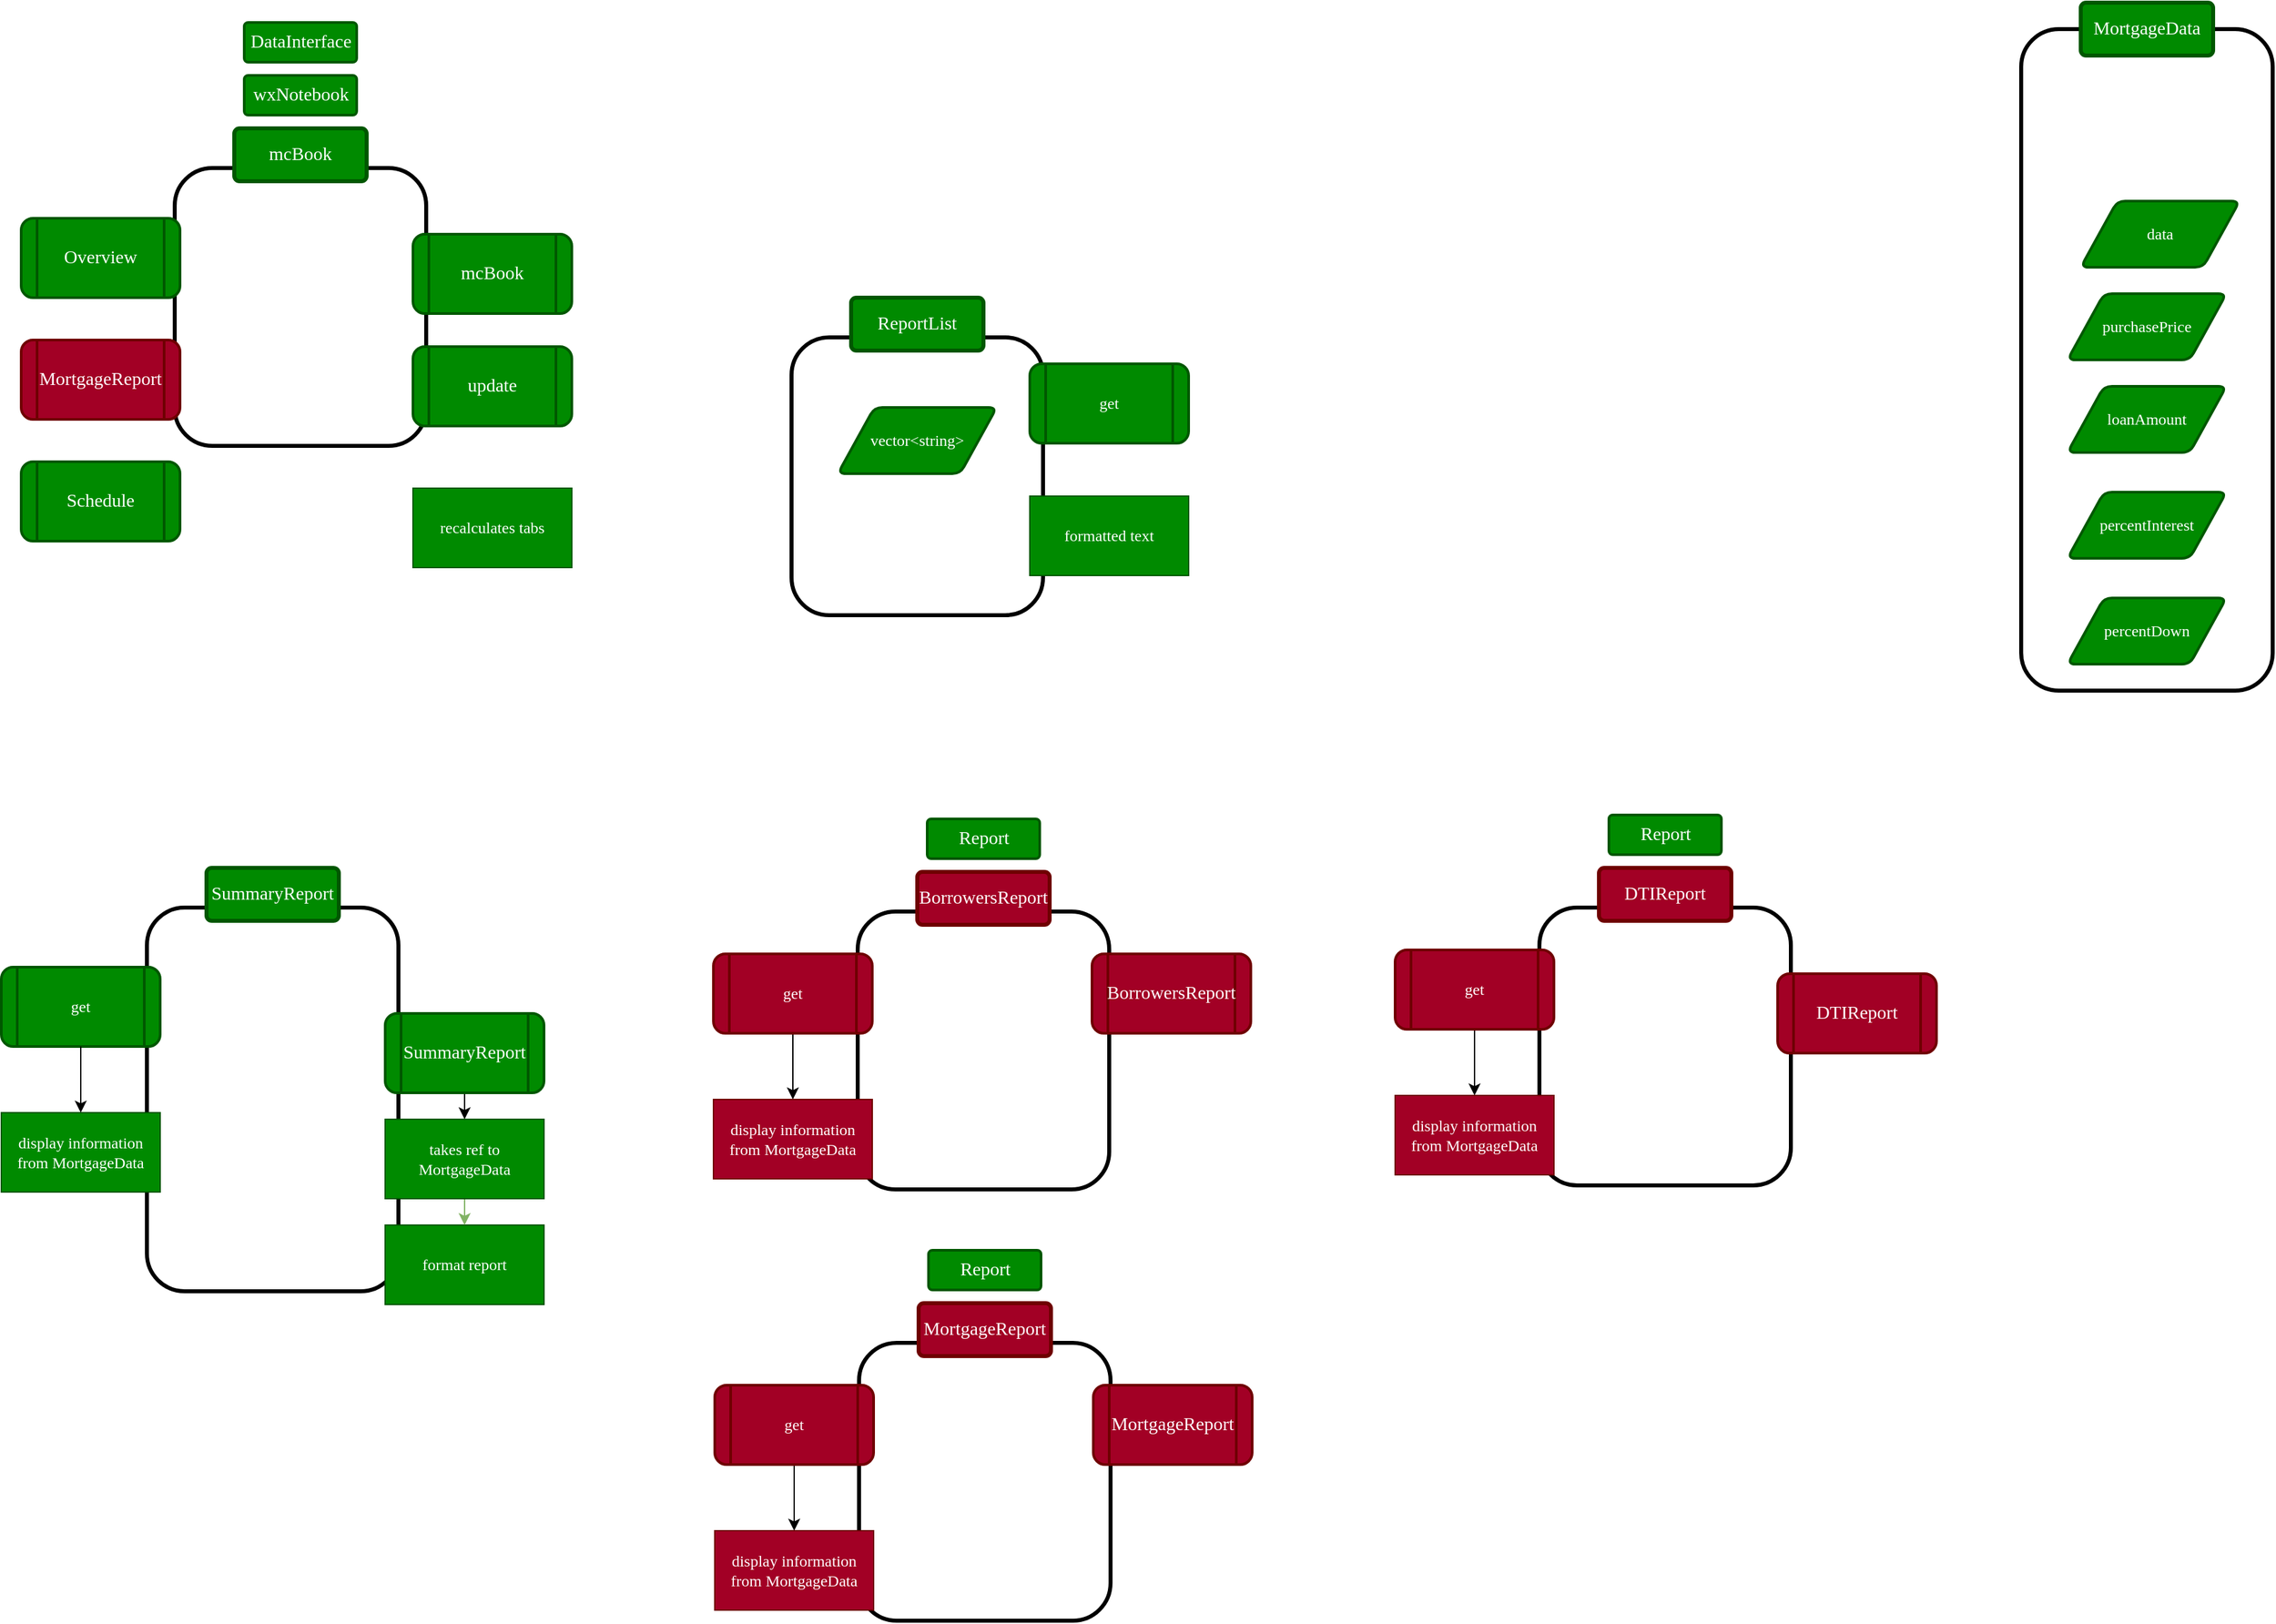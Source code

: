 <mxfile version="17.2.4" type="device"><diagram id="4u5bkuqh8i6XdxuR7M9z" name="Page-1"><mxGraphModel dx="1818" dy="2370" grid="0" gridSize="10" guides="1" tooltips="1" connect="1" arrows="1" fold="1" page="0" pageScale="1" pageWidth="850" pageHeight="1100" math="0" shadow="0"><root><mxCell id="0"/><mxCell id="1" parent="0"/><mxCell id="DnWcME0z-URtW0J5vlyk-10" style="edgeStyle=none;curved=1;rounded=0;orthogonalLoop=1;jettySize=auto;html=1;exitX=0.5;exitY=1;exitDx=0;exitDy=0;entryX=0.5;entryY=0;entryDx=0;entryDy=0;endArrow=classic;endFill=1;startSize=6;endSize=6;sourcePerimeterSpacing=0;targetPerimeterSpacing=0;fontColor=#000000;fillColor=#008a00;strokeColor=#FFFFFF;" parent="1" edge="1"><mxGeometry relative="1" as="geometry"><mxPoint x="2621" y="-781" as="sourcePoint"/></mxGeometry></mxCell><mxCell id="DnWcME0z-URtW0J5vlyk-12" style="edgeStyle=none;curved=1;rounded=0;orthogonalLoop=1;jettySize=auto;html=1;exitX=0.5;exitY=1;exitDx=0;exitDy=0;entryX=0.5;entryY=0;entryDx=0;entryDy=0;endArrow=classic;endFill=1;startSize=6;endSize=6;sourcePerimeterSpacing=0;targetPerimeterSpacing=0;fontColor=#000000;fillColor=#008a00;strokeColor=#FFFFFF;" parent="1" edge="1"><mxGeometry relative="1" as="geometry"><mxPoint x="2621" y="-691" as="sourcePoint"/></mxGeometry></mxCell><mxCell id="-Oau3cpSAbBekXtjOePl-28" value="" style="rounded=1;whiteSpace=wrap;html=1;fillColor=none;strokeWidth=3;fontFamily=SF Mono;" parent="1" vertex="1"><mxGeometry x="-540" y="-532" width="190" height="290" as="geometry"/></mxCell><mxCell id="-Oau3cpSAbBekXtjOePl-29" value="get" style="shape=process;whiteSpace=wrap;html=1;backgroundOutline=1;fillColor=#008a00;strokeColor=#005700;rounded=1;fontFamily=SF Mono;strokeWidth=2;fontColor=#ffffff;" parent="1" vertex="1"><mxGeometry x="-650" y="-487" width="120" height="60" as="geometry"/></mxCell><mxCell id="-Oau3cpSAbBekXtjOePl-30" style="edgeStyle=orthogonalEdgeStyle;rounded=0;orthogonalLoop=1;jettySize=auto;html=1;exitX=0.5;exitY=1;exitDx=0;exitDy=0;entryX=0.5;entryY=0;entryDx=0;entryDy=0;fontFamily=SF Mono;" parent="1" source="-Oau3cpSAbBekXtjOePl-29" target="-Oau3cpSAbBekXtjOePl-31" edge="1"><mxGeometry relative="1" as="geometry"><mxPoint x="-590" y="-342" as="sourcePoint"/></mxGeometry></mxCell><mxCell id="-Oau3cpSAbBekXtjOePl-31" value="display information from MortgageData" style="rounded=0;whiteSpace=wrap;html=1;fillColor=#008a00;strokeColor=#005700;fontFamily=SF Mono;fontColor=#ffffff;" parent="1" vertex="1"><mxGeometry x="-650" y="-377" width="120" height="60" as="geometry"/></mxCell><mxCell id="-Oau3cpSAbBekXtjOePl-32" value="&lt;font style=&quot;font-size: 14px&quot;&gt;SummaryReport&lt;/font&gt;" style="rounded=1;arcSize=10;whiteSpace=wrap;html=1;align=center;fillColor=#008a00;strokeColor=#005700;fontFamily=SF Mono;strokeWidth=3;fontColor=#ffffff;" parent="1" vertex="1"><mxGeometry x="-495" y="-562" width="100" height="40" as="geometry"/></mxCell><mxCell id="-Oau3cpSAbBekXtjOePl-33" value="" style="rounded=1;whiteSpace=wrap;html=1;fillColor=none;strokeWidth=3;fontFamily=SF Mono;" parent="1" vertex="1"><mxGeometry x="876" y="-1196" width="190" height="500" as="geometry"/></mxCell><mxCell id="-Oau3cpSAbBekXtjOePl-34" value="&lt;font style=&quot;font-size: 14px&quot;&gt;MortgageData&lt;/font&gt;" style="rounded=1;arcSize=10;whiteSpace=wrap;html=1;align=center;fillColor=#008a00;strokeColor=#005700;fontFamily=SF Mono;strokeWidth=3;fontColor=#ffffff;" parent="1" vertex="1"><mxGeometry x="921" y="-1216" width="100" height="40" as="geometry"/></mxCell><mxCell id="-Oau3cpSAbBekXtjOePl-35" value="purchasePrice" style="shape=parallelogram;html=1;strokeWidth=2;perimeter=parallelogramPerimeter;whiteSpace=wrap;rounded=1;arcSize=12;size=0.23;fontFamily=SF Mono;fillColor=#008a00;strokeColor=#005700;fontColor=#ffffff;" parent="1" vertex="1"><mxGeometry x="911" y="-996" width="120" height="50" as="geometry"/></mxCell><mxCell id="-Oau3cpSAbBekXtjOePl-36" value="loanAmount" style="shape=parallelogram;html=1;strokeWidth=2;perimeter=parallelogramPerimeter;whiteSpace=wrap;rounded=1;arcSize=12;size=0.23;fontFamily=SF Mono;fillColor=#008a00;strokeColor=#005700;fontColor=#ffffff;" parent="1" vertex="1"><mxGeometry x="911" y="-926" width="120" height="50" as="geometry"/></mxCell><mxCell id="-Oau3cpSAbBekXtjOePl-38" style="edgeStyle=orthogonalEdgeStyle;rounded=0;orthogonalLoop=1;jettySize=auto;html=1;exitX=0.5;exitY=1;exitDx=0;exitDy=0;entryX=0.5;entryY=0;entryDx=0;entryDy=0;" parent="1" source="-Oau3cpSAbBekXtjOePl-39" target="-Oau3cpSAbBekXtjOePl-43" edge="1"><mxGeometry relative="1" as="geometry"/></mxCell><mxCell id="-Oau3cpSAbBekXtjOePl-39" value="&lt;span style=&quot;font-size: 14px&quot;&gt;SummaryReport&lt;/span&gt;" style="shape=process;whiteSpace=wrap;html=1;backgroundOutline=1;fillColor=#008a00;strokeColor=#005700;rounded=1;fontFamily=SF Mono;strokeWidth=2;fontColor=#ffffff;" parent="1" vertex="1"><mxGeometry x="-360" y="-452" width="120" height="60" as="geometry"/></mxCell><mxCell id="-Oau3cpSAbBekXtjOePl-40" value="data" style="shape=parallelogram;html=1;strokeWidth=2;perimeter=parallelogramPerimeter;whiteSpace=wrap;rounded=1;arcSize=12;size=0.23;fontFamily=SF Mono;fillColor=#008a00;strokeColor=#005700;fontColor=#ffffff;" parent="1" vertex="1"><mxGeometry x="921" y="-1066" width="120" height="50" as="geometry"/></mxCell><mxCell id="-Oau3cpSAbBekXtjOePl-41" value="format report" style="rounded=0;whiteSpace=wrap;html=1;fillColor=#008a00;strokeColor=#005700;fontFamily=SF Mono;fontColor=#ffffff;" parent="1" vertex="1"><mxGeometry x="-360" y="-292" width="120" height="60" as="geometry"/></mxCell><mxCell id="-Oau3cpSAbBekXtjOePl-42" style="edgeStyle=orthogonalEdgeStyle;rounded=0;orthogonalLoop=1;jettySize=auto;html=1;exitX=0.5;exitY=1;exitDx=0;exitDy=0;entryX=0.5;entryY=0;entryDx=0;entryDy=0;fillColor=#d5e8d4;strokeColor=#82b366;" parent="1" source="-Oau3cpSAbBekXtjOePl-43" target="-Oau3cpSAbBekXtjOePl-41" edge="1"><mxGeometry relative="1" as="geometry"/></mxCell><mxCell id="-Oau3cpSAbBekXtjOePl-43" value="takes ref to MortgageData" style="rounded=0;whiteSpace=wrap;html=1;fillColor=#008a00;strokeColor=#005700;fontFamily=SF Mono;fontColor=#ffffff;" parent="1" vertex="1"><mxGeometry x="-360" y="-372" width="120" height="60" as="geometry"/></mxCell><mxCell id="-Oau3cpSAbBekXtjOePl-44" value="" style="rounded=1;whiteSpace=wrap;html=1;fillColor=none;strokeWidth=3;fontFamily=SF Mono;" parent="1" vertex="1"><mxGeometry x="-53" y="-963" width="190" height="210" as="geometry"/></mxCell><mxCell id="-Oau3cpSAbBekXtjOePl-45" value="&lt;font style=&quot;font-size: 14px&quot;&gt;ReportList&lt;/font&gt;" style="rounded=1;arcSize=10;whiteSpace=wrap;html=1;align=center;fillColor=#008a00;strokeColor=#005700;fontFamily=SF Mono;strokeWidth=3;fontColor=#ffffff;" parent="1" vertex="1"><mxGeometry x="-8" y="-993" width="100" height="40" as="geometry"/></mxCell><mxCell id="-Oau3cpSAbBekXtjOePl-50" value="percentInterest" style="shape=parallelogram;html=1;strokeWidth=2;perimeter=parallelogramPerimeter;whiteSpace=wrap;rounded=1;arcSize=12;size=0.23;fontFamily=SF Mono;fillColor=#008a00;strokeColor=#005700;fontColor=#ffffff;" parent="1" vertex="1"><mxGeometry x="911" y="-846" width="120" height="50" as="geometry"/></mxCell><mxCell id="-Oau3cpSAbBekXtjOePl-51" value="percentDown" style="shape=parallelogram;html=1;strokeWidth=2;perimeter=parallelogramPerimeter;whiteSpace=wrap;rounded=1;arcSize=12;size=0.23;fontFamily=SF Mono;fillColor=#008a00;strokeColor=#005700;fontColor=#ffffff;" parent="1" vertex="1"><mxGeometry x="911" y="-766" width="120" height="50" as="geometry"/></mxCell><mxCell id="-Oau3cpSAbBekXtjOePl-52" style="edgeStyle=orthogonalEdgeStyle;rounded=0;orthogonalLoop=1;jettySize=auto;html=1;exitX=0.5;exitY=1;exitDx=0;exitDy=0;entryX=0.5;entryY=0;entryDx=0;entryDy=0;fontSize=12;endArrow=classic;endFill=1;fillColor=#d5e8d4;strokeColor=#FFFFFF;" parent="1" source="-Oau3cpSAbBekXtjOePl-53" target="-Oau3cpSAbBekXtjOePl-54" edge="1"><mxGeometry relative="1" as="geometry"/></mxCell><mxCell id="-Oau3cpSAbBekXtjOePl-53" value="get" style="shape=process;whiteSpace=wrap;html=1;backgroundOutline=1;rounded=1;fontFamily=SF Mono;strokeWidth=2;fillColor=#008a00;strokeColor=#005700;fontColor=#ffffff;" parent="1" vertex="1"><mxGeometry x="127" y="-943" width="120" height="60" as="geometry"/></mxCell><mxCell id="-Oau3cpSAbBekXtjOePl-54" value="formatted text" style="rounded=0;whiteSpace=wrap;html=1;fillColor=#008a00;strokeColor=#005700;fontFamily=SF Mono;fontColor=#ffffff;" parent="1" vertex="1"><mxGeometry x="127" y="-843" width="120" height="60" as="geometry"/></mxCell><mxCell id="-Oau3cpSAbBekXtjOePl-55" value="vector&amp;lt;string&amp;gt;" style="shape=parallelogram;html=1;strokeWidth=2;perimeter=parallelogramPerimeter;whiteSpace=wrap;rounded=1;arcSize=12;size=0.23;fontFamily=SF Mono;fillColor=#008a00;strokeColor=#005700;fontColor=#ffffff;" parent="1" vertex="1"><mxGeometry x="-18" y="-910" width="120" height="50" as="geometry"/></mxCell><mxCell id="-Oau3cpSAbBekXtjOePl-70" value="" style="rounded=1;whiteSpace=wrap;html=1;fillColor=none;strokeWidth=3;fontFamily=SF Mono;" parent="1" vertex="1"><mxGeometry x="-519" y="-1091" width="190" height="210" as="geometry"/></mxCell><mxCell id="-Oau3cpSAbBekXtjOePl-71" value="&lt;font style=&quot;font-size: 14px&quot;&gt;mcBook&lt;/font&gt;" style="rounded=1;arcSize=10;whiteSpace=wrap;html=1;align=center;fillColor=#008a00;strokeColor=#005700;fontFamily=SF Mono;strokeWidth=3;fontColor=#ffffff;" parent="1" vertex="1"><mxGeometry x="-474" y="-1121" width="100" height="40" as="geometry"/></mxCell><mxCell id="-Oau3cpSAbBekXtjOePl-72" value="&lt;font style=&quot;font-size: 14px&quot;&gt;wxNotebook&lt;/font&gt;" style="rounded=1;arcSize=10;whiteSpace=wrap;html=1;align=center;fillColor=#008a00;strokeColor=#005700;fontFamily=SF Mono;strokeWidth=2;shadow=0;glass=0;sketch=0;perimeterSpacing=0;fontColor=#ffffff;" parent="1" vertex="1"><mxGeometry x="-466.5" y="-1161" width="85" height="30" as="geometry"/></mxCell><mxCell id="-Oau3cpSAbBekXtjOePl-73" value="&lt;span style=&quot;font-size: 14px&quot;&gt;mcBook&lt;/span&gt;" style="shape=process;whiteSpace=wrap;html=1;backgroundOutline=1;fillColor=#008a00;strokeColor=#005700;rounded=1;fontFamily=SF Mono;strokeWidth=2;fontColor=#ffffff;" parent="1" vertex="1"><mxGeometry x="-339" y="-1041" width="120" height="60" as="geometry"/></mxCell><mxCell id="-Oau3cpSAbBekXtjOePl-75" value="&lt;font style=&quot;font-size: 14px&quot;&gt;DataInterface&lt;/font&gt;" style="rounded=1;arcSize=10;whiteSpace=wrap;html=1;align=center;fillColor=#008a00;strokeColor=#005700;fontFamily=SF Mono;strokeWidth=2;shadow=0;glass=0;sketch=0;perimeterSpacing=0;fontColor=#ffffff;" parent="1" vertex="1"><mxGeometry x="-466.5" y="-1201" width="85" height="30" as="geometry"/></mxCell><mxCell id="-Oau3cpSAbBekXtjOePl-78" value="" style="edgeStyle=orthogonalEdgeStyle;rounded=0;orthogonalLoop=1;jettySize=auto;html=1;strokeColor=#FFFFFF;" parent="1" source="-Oau3cpSAbBekXtjOePl-76" target="-Oau3cpSAbBekXtjOePl-77" edge="1"><mxGeometry relative="1" as="geometry"/></mxCell><mxCell id="-Oau3cpSAbBekXtjOePl-76" value="&lt;span style=&quot;font-size: 14px&quot;&gt;update&lt;/span&gt;" style="shape=process;whiteSpace=wrap;html=1;backgroundOutline=1;fillColor=#008a00;strokeColor=#005700;rounded=1;fontFamily=SF Mono;strokeWidth=2;fontColor=#ffffff;" parent="1" vertex="1"><mxGeometry x="-339" y="-956" width="120" height="60" as="geometry"/></mxCell><mxCell id="-Oau3cpSAbBekXtjOePl-77" value="recalculates tabs" style="rounded=0;whiteSpace=wrap;html=1;fillColor=#008a00;strokeColor=#005700;fontFamily=SF Mono;fontColor=#ffffff;" parent="1" vertex="1"><mxGeometry x="-339" y="-849" width="120" height="60" as="geometry"/></mxCell><mxCell id="-Oau3cpSAbBekXtjOePl-64" value="" style="rounded=1;whiteSpace=wrap;html=1;fillColor=none;strokeWidth=3;fontFamily=SF Mono;" parent="1" vertex="1"><mxGeometry x="-3" y="-529" width="190" height="210" as="geometry"/></mxCell><mxCell id="-Oau3cpSAbBekXtjOePl-65" value="&lt;font style=&quot;font-size: 14px&quot;&gt;BorrowersReport&lt;/font&gt;" style="rounded=1;arcSize=10;whiteSpace=wrap;html=1;align=center;fillColor=#a20025;strokeColor=#6F0000;fontFamily=SF Mono;strokeWidth=3;fontColor=#ffffff;" parent="1" vertex="1"><mxGeometry x="42" y="-559" width="100" height="40" as="geometry"/></mxCell><mxCell id="-Oau3cpSAbBekXtjOePl-66" value="&lt;font style=&quot;font-size: 14px&quot;&gt;Report&lt;/font&gt;" style="rounded=1;arcSize=10;whiteSpace=wrap;html=1;align=center;fillColor=#008a00;strokeColor=#005700;fontFamily=SF Mono;strokeWidth=2;shadow=0;glass=0;sketch=0;perimeterSpacing=0;fontColor=#ffffff;" parent="1" vertex="1"><mxGeometry x="49.5" y="-599" width="85" height="30" as="geometry"/></mxCell><mxCell id="-Oau3cpSAbBekXtjOePl-67" value="&lt;span style=&quot;font-size: 14px&quot;&gt;BorrowersReport&lt;/span&gt;" style="shape=process;whiteSpace=wrap;html=1;backgroundOutline=1;fillColor=#a20025;strokeColor=#6F0000;rounded=1;fontFamily=SF Mono;strokeWidth=2;fontColor=#ffffff;" parent="1" vertex="1"><mxGeometry x="174" y="-497" width="120" height="60" as="geometry"/></mxCell><mxCell id="-Oau3cpSAbBekXtjOePl-46" value="" style="rounded=1;whiteSpace=wrap;html=1;fillColor=none;strokeWidth=3;fontFamily=SF Mono;" parent="1" vertex="1"><mxGeometry x="512" y="-532" width="190" height="210" as="geometry"/></mxCell><mxCell id="-Oau3cpSAbBekXtjOePl-47" value="&lt;font style=&quot;font-size: 14px&quot;&gt;DTIReport&lt;/font&gt;" style="rounded=1;arcSize=10;whiteSpace=wrap;html=1;align=center;fillColor=#a20025;strokeColor=#6F0000;fontFamily=SF Mono;strokeWidth=3;fontColor=#ffffff;" parent="1" vertex="1"><mxGeometry x="557" y="-562" width="100" height="40" as="geometry"/></mxCell><mxCell id="-Oau3cpSAbBekXtjOePl-48" value="&lt;font style=&quot;font-size: 14px&quot;&gt;Report&lt;/font&gt;" style="rounded=1;arcSize=10;whiteSpace=wrap;html=1;align=center;fillColor=#008a00;strokeColor=#005700;fontFamily=SF Mono;strokeWidth=2;shadow=0;glass=0;sketch=0;perimeterSpacing=0;fontColor=#ffffff;" parent="1" vertex="1"><mxGeometry x="564.5" y="-602" width="85" height="30" as="geometry"/></mxCell><mxCell id="-Oau3cpSAbBekXtjOePl-49" value="&lt;span style=&quot;font-size: 14px&quot;&gt;DTI&lt;/span&gt;&lt;span style=&quot;font-size: 14px&quot;&gt;Report&lt;/span&gt;" style="shape=process;whiteSpace=wrap;html=1;backgroundOutline=1;fillColor=#a20025;strokeColor=#6F0000;rounded=1;fontFamily=SF Mono;strokeWidth=2;fontColor=#ffffff;" parent="1" vertex="1"><mxGeometry x="692" y="-482" width="120" height="60" as="geometry"/></mxCell><mxCell id="mwWng5baD1q9hU-B40M1-5" value="" style="edgeStyle=orthogonalEdgeStyle;rounded=0;orthogonalLoop=1;jettySize=auto;html=1;" parent="1" source="mwWng5baD1q9hU-B40M1-1" target="mwWng5baD1q9hU-B40M1-2" edge="1"><mxGeometry relative="1" as="geometry"/></mxCell><mxCell id="mwWng5baD1q9hU-B40M1-1" value="get" style="shape=process;whiteSpace=wrap;html=1;backgroundOutline=1;fillColor=#a20025;strokeColor=#6F0000;rounded=1;fontFamily=SF Mono;strokeWidth=2;fontColor=#ffffff;" parent="1" vertex="1"><mxGeometry x="-112" y="-497" width="120" height="60" as="geometry"/></mxCell><mxCell id="mwWng5baD1q9hU-B40M1-2" value="display information from MortgageData" style="rounded=0;whiteSpace=wrap;html=1;fillColor=#a20025;strokeColor=#6F0000;fontFamily=SF Mono;fontColor=#ffffff;" parent="1" vertex="1"><mxGeometry x="-112" y="-387" width="120" height="60" as="geometry"/></mxCell><mxCell id="mwWng5baD1q9hU-B40M1-6" value="" style="edgeStyle=orthogonalEdgeStyle;rounded=0;orthogonalLoop=1;jettySize=auto;html=1;" parent="1" source="mwWng5baD1q9hU-B40M1-3" target="mwWng5baD1q9hU-B40M1-4" edge="1"><mxGeometry relative="1" as="geometry"/></mxCell><mxCell id="mwWng5baD1q9hU-B40M1-3" value="get" style="shape=process;whiteSpace=wrap;html=1;backgroundOutline=1;fillColor=#a20025;strokeColor=#6F0000;rounded=1;fontFamily=SF Mono;strokeWidth=2;fontColor=#ffffff;" parent="1" vertex="1"><mxGeometry x="403" y="-500" width="120" height="60" as="geometry"/></mxCell><mxCell id="mwWng5baD1q9hU-B40M1-4" value="display information from MortgageData" style="rounded=0;whiteSpace=wrap;html=1;fillColor=#a20025;strokeColor=#6F0000;fontFamily=SF Mono;fontColor=#ffffff;" parent="1" vertex="1"><mxGeometry x="403" y="-390" width="120" height="60" as="geometry"/></mxCell><mxCell id="mwWng5baD1q9hU-B40M1-8" value="" style="rounded=1;whiteSpace=wrap;html=1;fillColor=none;strokeWidth=3;fontFamily=SF Mono;" parent="1" vertex="1"><mxGeometry x="-2" y="-203" width="190" height="210" as="geometry"/></mxCell><mxCell id="mwWng5baD1q9hU-B40M1-9" value="&lt;font style=&quot;font-size: 14px&quot;&gt;MortgageReport&lt;/font&gt;" style="rounded=1;arcSize=10;whiteSpace=wrap;html=1;align=center;fillColor=#a20025;strokeColor=#6F0000;fontFamily=SF Mono;strokeWidth=3;fontColor=#ffffff;" parent="1" vertex="1"><mxGeometry x="43" y="-233" width="100" height="40" as="geometry"/></mxCell><mxCell id="mwWng5baD1q9hU-B40M1-10" value="&lt;font style=&quot;font-size: 14px&quot;&gt;Report&lt;/font&gt;" style="rounded=1;arcSize=10;whiteSpace=wrap;html=1;align=center;fillColor=#008a00;strokeColor=#005700;fontFamily=SF Mono;strokeWidth=2;shadow=0;glass=0;sketch=0;perimeterSpacing=0;fontColor=#ffffff;" parent="1" vertex="1"><mxGeometry x="50.5" y="-273" width="85" height="30" as="geometry"/></mxCell><mxCell id="mwWng5baD1q9hU-B40M1-11" value="&lt;span style=&quot;font-size: 14px&quot;&gt;MortgageReport&lt;/span&gt;" style="shape=process;whiteSpace=wrap;html=1;backgroundOutline=1;fillColor=#a20025;strokeColor=#6F0000;rounded=1;fontFamily=SF Mono;strokeWidth=2;fontColor=#ffffff;" parent="1" vertex="1"><mxGeometry x="175" y="-171" width="120" height="60" as="geometry"/></mxCell><mxCell id="mwWng5baD1q9hU-B40M1-12" value="" style="edgeStyle=orthogonalEdgeStyle;rounded=0;orthogonalLoop=1;jettySize=auto;html=1;" parent="1" source="mwWng5baD1q9hU-B40M1-13" target="mwWng5baD1q9hU-B40M1-14" edge="1"><mxGeometry relative="1" as="geometry"/></mxCell><mxCell id="mwWng5baD1q9hU-B40M1-13" value="get" style="shape=process;whiteSpace=wrap;html=1;backgroundOutline=1;fillColor=#a20025;strokeColor=#6F0000;rounded=1;fontFamily=SF Mono;strokeWidth=2;fontColor=#ffffff;" parent="1" vertex="1"><mxGeometry x="-111" y="-171" width="120" height="60" as="geometry"/></mxCell><mxCell id="mwWng5baD1q9hU-B40M1-14" value="display information from MortgageData" style="rounded=0;whiteSpace=wrap;html=1;fillColor=#a20025;strokeColor=#6F0000;fontFamily=SF Mono;fontColor=#ffffff;" parent="1" vertex="1"><mxGeometry x="-111" y="-61" width="120" height="60" as="geometry"/></mxCell><mxCell id="mwWng5baD1q9hU-B40M1-15" value="&lt;span style=&quot;font-size: 14px&quot;&gt;Overview&lt;/span&gt;" style="shape=process;whiteSpace=wrap;html=1;backgroundOutline=1;fillColor=#008a00;strokeColor=#005700;rounded=1;fontFamily=SF Mono;strokeWidth=2;fontColor=#ffffff;" parent="1" vertex="1"><mxGeometry x="-635" y="-1053" width="120" height="60" as="geometry"/></mxCell><mxCell id="mwWng5baD1q9hU-B40M1-16" value="&lt;span style=&quot;font-size: 14px&quot;&gt;MortgageReport&lt;/span&gt;" style="shape=process;whiteSpace=wrap;html=1;backgroundOutline=1;fillColor=#a20025;strokeColor=#6F0000;rounded=1;fontFamily=SF Mono;strokeWidth=2;fontColor=#ffffff;" parent="1" vertex="1"><mxGeometry x="-635" y="-961" width="120" height="60" as="geometry"/></mxCell><mxCell id="mwWng5baD1q9hU-B40M1-17" value="&lt;span style=&quot;font-size: 14px&quot;&gt;Schedule&lt;/span&gt;" style="shape=process;whiteSpace=wrap;html=1;backgroundOutline=1;fillColor=#008a00;strokeColor=#005700;rounded=1;fontFamily=SF Mono;strokeWidth=2;fontColor=#ffffff;" parent="1" vertex="1"><mxGeometry x="-635" y="-869" width="120" height="60" as="geometry"/></mxCell></root></mxGraphModel></diagram></mxfile>